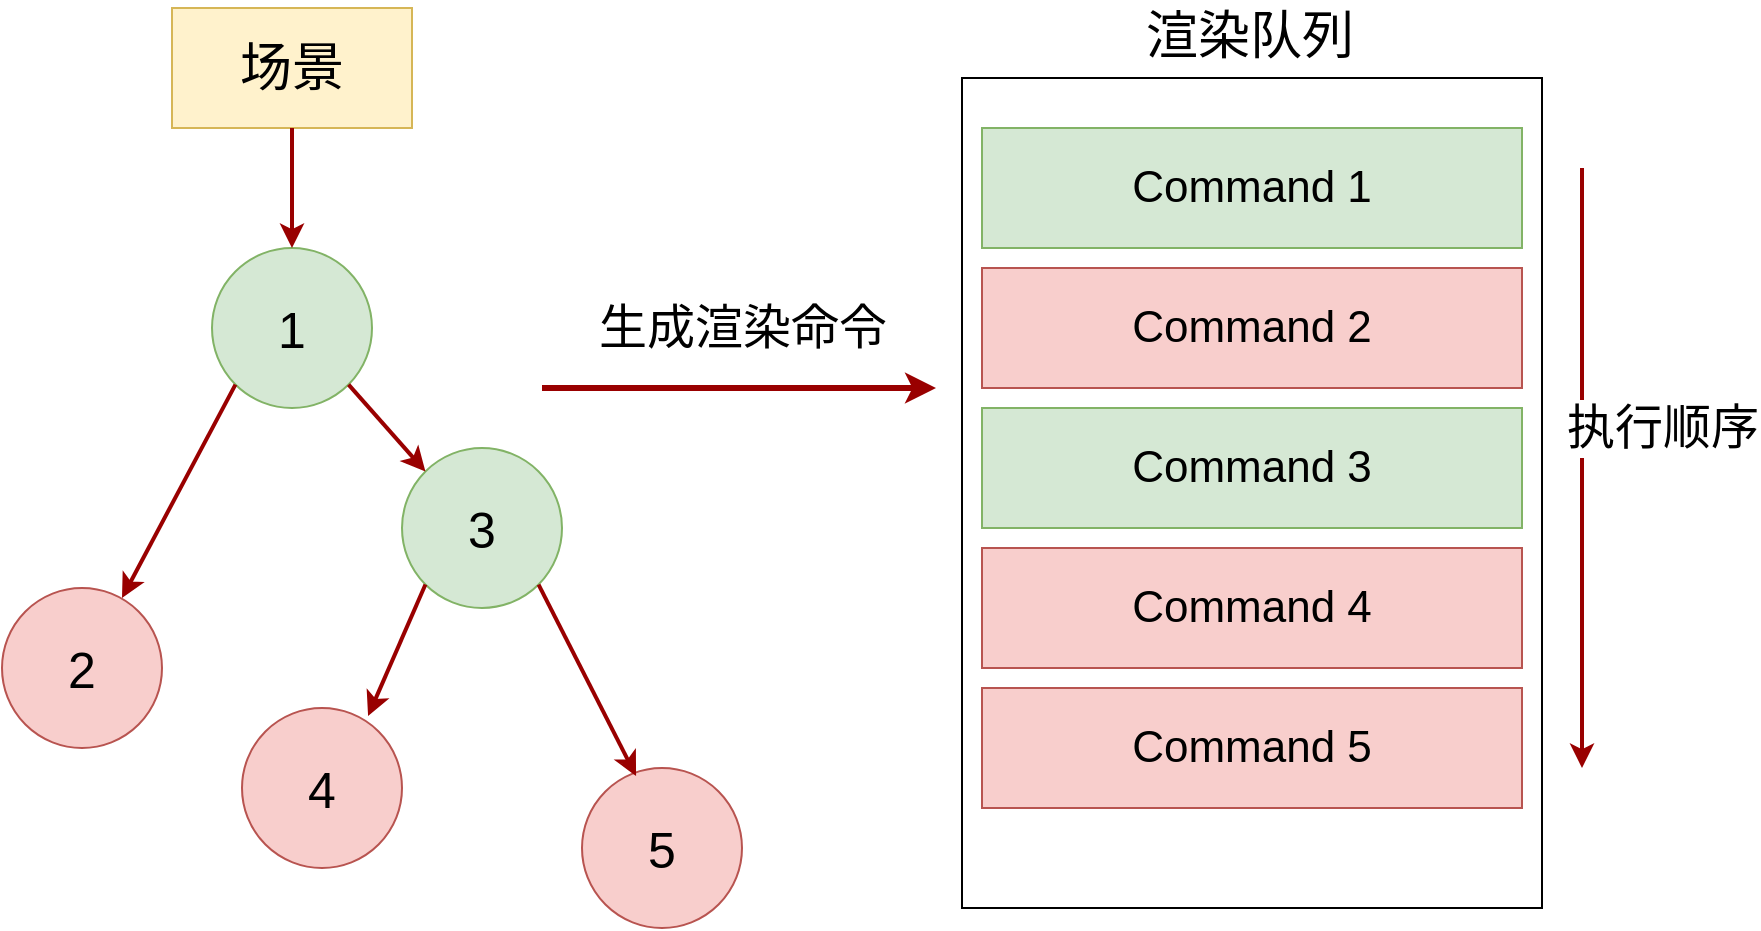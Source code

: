 <mxfile pages="1" version="11.2.5" type="github"><diagram id="aju5griq3ecy1XpdHjGF" name="Page-1"><mxGraphModel dx="1188" dy="833" grid="1" gridSize="10" guides="1" tooltips="1" connect="1" arrows="1" fold="1" page="1" pageScale="1" pageWidth="3300" pageHeight="4681" math="0" shadow="0"><root><mxCell id="0"/><mxCell id="1" parent="0"/><mxCell id="Qk16__Gm_UNY_XwKmPGN-1" value="&lt;font style=&quot;font-size: 26px&quot;&gt;场景&lt;/font&gt;" style="rounded=0;whiteSpace=wrap;html=1;fillColor=#fff2cc;strokeColor=#d6b656;" vertex="1" parent="1"><mxGeometry x="505" y="840" width="120" height="60" as="geometry"/></mxCell><mxCell id="Qk16__Gm_UNY_XwKmPGN-2" value="&lt;font style=&quot;font-size: 25px&quot;&gt;1&lt;/font&gt;" style="ellipse;whiteSpace=wrap;html=1;aspect=fixed;fillColor=#d5e8d4;strokeColor=#82b366;" vertex="1" parent="1"><mxGeometry x="525" y="960" width="80" height="80" as="geometry"/></mxCell><mxCell id="Qk16__Gm_UNY_XwKmPGN-6" style="edgeStyle=none;comic=0;orthogonalLoop=1;jettySize=auto;html=1;exitX=0.5;exitY=1;exitDx=0;exitDy=0;strokeColor=#990000;strokeWidth=2;fontColor=#000000;fontSize=14;entryX=0.5;entryY=0;entryDx=0;entryDy=0;" edge="1" parent="1" source="Qk16__Gm_UNY_XwKmPGN-1" target="Qk16__Gm_UNY_XwKmPGN-2"><mxGeometry relative="1" as="geometry"><mxPoint x="567.5" y="910" as="sourcePoint"/><mxPoint x="567.5" y="1116" as="targetPoint"/></mxGeometry></mxCell><mxCell id="Qk16__Gm_UNY_XwKmPGN-7" value="&lt;font style=&quot;font-size: 25px&quot;&gt;2&lt;/font&gt;" style="ellipse;whiteSpace=wrap;html=1;aspect=fixed;fillColor=#f8cecc;strokeColor=#b85450;" vertex="1" parent="1"><mxGeometry x="420" y="1130" width="80" height="80" as="geometry"/></mxCell><mxCell id="Qk16__Gm_UNY_XwKmPGN-9" style="edgeStyle=none;comic=0;orthogonalLoop=1;jettySize=auto;html=1;exitX=0;exitY=1;exitDx=0;exitDy=0;strokeColor=#990000;strokeWidth=2;fontColor=#000000;fontSize=14;entryX=0.75;entryY=0.063;entryDx=0;entryDy=0;entryPerimeter=0;" edge="1" parent="1" source="Qk16__Gm_UNY_XwKmPGN-2" target="Qk16__Gm_UNY_XwKmPGN-7"><mxGeometry relative="1" as="geometry"><mxPoint x="565" y="1060" as="sourcePoint"/><mxPoint x="565" y="1120" as="targetPoint"/></mxGeometry></mxCell><mxCell id="Qk16__Gm_UNY_XwKmPGN-11" value="&lt;font style=&quot;font-size: 25px&quot;&gt;3&lt;/font&gt;" style="ellipse;whiteSpace=wrap;html=1;aspect=fixed;fillColor=#d5e8d4;strokeColor=#82b366;" vertex="1" parent="1"><mxGeometry x="620" y="1060" width="80" height="80" as="geometry"/></mxCell><mxCell id="Qk16__Gm_UNY_XwKmPGN-13" style="edgeStyle=none;comic=0;orthogonalLoop=1;jettySize=auto;html=1;exitX=1;exitY=1;exitDx=0;exitDy=0;strokeColor=#990000;strokeWidth=2;fontColor=#000000;fontSize=14;entryX=0;entryY=0;entryDx=0;entryDy=0;" edge="1" parent="1" source="Qk16__Gm_UNY_XwKmPGN-2" target="Qk16__Gm_UNY_XwKmPGN-11"><mxGeometry relative="1" as="geometry"><mxPoint x="546.716" y="1038.284" as="sourcePoint"/><mxPoint x="498.284" y="1151.716" as="targetPoint"/></mxGeometry></mxCell><mxCell id="Qk16__Gm_UNY_XwKmPGN-14" value="&lt;font style=&quot;font-size: 25px&quot;&gt;4&lt;/font&gt;" style="ellipse;whiteSpace=wrap;html=1;aspect=fixed;fillColor=#f8cecc;strokeColor=#b85450;" vertex="1" parent="1"><mxGeometry x="540" y="1190" width="80" height="80" as="geometry"/></mxCell><mxCell id="Qk16__Gm_UNY_XwKmPGN-15" value="&lt;font style=&quot;font-size: 25px&quot;&gt;5&lt;/font&gt;" style="ellipse;whiteSpace=wrap;html=1;aspect=fixed;fillColor=#f8cecc;strokeColor=#b85450;" vertex="1" parent="1"><mxGeometry x="710" y="1220" width="80" height="80" as="geometry"/></mxCell><mxCell id="Qk16__Gm_UNY_XwKmPGN-16" style="edgeStyle=none;comic=0;orthogonalLoop=1;jettySize=auto;html=1;exitX=0;exitY=1;exitDx=0;exitDy=0;strokeColor=#990000;strokeWidth=2;fontColor=#000000;fontSize=14;entryX=0.788;entryY=0.05;entryDx=0;entryDy=0;entryPerimeter=0;" edge="1" parent="1" source="Qk16__Gm_UNY_XwKmPGN-11" target="Qk16__Gm_UNY_XwKmPGN-14"><mxGeometry relative="1" as="geometry"><mxPoint x="630.784" y="1139.784" as="sourcePoint"/><mxPoint x="669.216" y="1183.216" as="targetPoint"/></mxGeometry></mxCell><mxCell id="Qk16__Gm_UNY_XwKmPGN-17" style="edgeStyle=none;comic=0;orthogonalLoop=1;jettySize=auto;html=1;exitX=1;exitY=1;exitDx=0;exitDy=0;strokeColor=#990000;strokeWidth=2;fontColor=#000000;fontSize=14;entryX=0.338;entryY=0.05;entryDx=0;entryDy=0;entryPerimeter=0;" edge="1" parent="1" source="Qk16__Gm_UNY_XwKmPGN-11" target="Qk16__Gm_UNY_XwKmPGN-15"><mxGeometry relative="1" as="geometry"><mxPoint x="710.784" y="1159.784" as="sourcePoint"/><mxPoint x="749.216" y="1203.216" as="targetPoint"/></mxGeometry></mxCell><mxCell id="Qk16__Gm_UNY_XwKmPGN-18" style="edgeStyle=none;comic=0;orthogonalLoop=1;jettySize=auto;html=1;strokeColor=#990000;strokeWidth=3;fontColor=#000000;fontSize=14;" edge="1" parent="1"><mxGeometry relative="1" as="geometry"><mxPoint x="690" y="1030" as="sourcePoint"/><mxPoint x="887" y="1030" as="targetPoint"/></mxGeometry></mxCell><mxCell id="Qk16__Gm_UNY_XwKmPGN-35" value="&lt;font style=&quot;font-size: 24px&quot;&gt;生成渲染命令&lt;/font&gt;" style="text;html=1;resizable=0;points=[];align=center;verticalAlign=middle;labelBackgroundColor=#ffffff;" vertex="1" connectable="0" parent="Qk16__Gm_UNY_XwKmPGN-18"><mxGeometry x="-0.356" y="-2" relative="1" as="geometry"><mxPoint x="36" y="-32" as="offset"/></mxGeometry></mxCell><mxCell id="Qk16__Gm_UNY_XwKmPGN-19" value="&lt;span style=&quot;font-size: 26px&quot;&gt;渲染队列&lt;/span&gt;" style="text;html=1;resizable=0;points=[];autosize=1;align=left;verticalAlign=top;spacingTop=-4;" vertex="1" parent="1"><mxGeometry x="990" y="836" width="120" height="20" as="geometry"/></mxCell><mxCell id="Qk16__Gm_UNY_XwKmPGN-21" value="" style="whiteSpace=wrap;html=1;" vertex="1" parent="1"><mxGeometry x="900" y="875" width="290" height="415" as="geometry"/></mxCell><mxCell id="Qk16__Gm_UNY_XwKmPGN-22" value="&lt;font&gt;&lt;span style=&quot;font-size: 22px&quot;&gt;Command 1&lt;/span&gt;&lt;/font&gt;" style="rounded=0;whiteSpace=wrap;html=1;fillColor=#d5e8d4;strokeColor=#82b366;fontStyle=0" vertex="1" parent="1"><mxGeometry x="910" y="900" width="270" height="60" as="geometry"/></mxCell><mxCell id="Qk16__Gm_UNY_XwKmPGN-23" value="&lt;font&gt;&lt;span style=&quot;font-size: 22px&quot;&gt;Command 2&lt;/span&gt;&lt;/font&gt;" style="rounded=0;whiteSpace=wrap;html=1;fillColor=#f8cecc;strokeColor=#b85450;fontStyle=0" vertex="1" parent="1"><mxGeometry x="910" y="970" width="270" height="60" as="geometry"/></mxCell><mxCell id="Qk16__Gm_UNY_XwKmPGN-26" value="&lt;font&gt;&lt;span style=&quot;font-size: 22px&quot;&gt;Command 3&lt;/span&gt;&lt;/font&gt;" style="rounded=0;whiteSpace=wrap;html=1;fillColor=#d5e8d4;strokeColor=#82b366;fontStyle=0" vertex="1" parent="1"><mxGeometry x="910" y="1040" width="270" height="60" as="geometry"/></mxCell><mxCell id="Qk16__Gm_UNY_XwKmPGN-27" value="&lt;font&gt;&lt;span style=&quot;font-size: 22px&quot;&gt;Command 4&lt;br&gt;&lt;/span&gt;&lt;/font&gt;" style="rounded=0;whiteSpace=wrap;html=1;fillColor=#f8cecc;strokeColor=#b85450;fontStyle=0" vertex="1" parent="1"><mxGeometry x="910" y="1110" width="270" height="60" as="geometry"/></mxCell><mxCell id="Qk16__Gm_UNY_XwKmPGN-29" value="&lt;font&gt;&lt;span style=&quot;font-size: 22px&quot;&gt;Command 5&lt;/span&gt;&lt;/font&gt;" style="rounded=0;whiteSpace=wrap;html=1;fillColor=#f8cecc;strokeColor=#b85450;fontStyle=0" vertex="1" parent="1"><mxGeometry x="910" y="1180" width="270" height="60" as="geometry"/></mxCell><mxCell id="Qk16__Gm_UNY_XwKmPGN-32" style="edgeStyle=none;comic=0;orthogonalLoop=1;jettySize=auto;html=1;strokeColor=#990000;strokeWidth=2;fontColor=#000000;fontSize=14;" edge="1" parent="1"><mxGeometry relative="1" as="geometry"><mxPoint x="1210" y="920" as="sourcePoint"/><mxPoint x="1210" y="1220" as="targetPoint"/></mxGeometry></mxCell><mxCell id="Qk16__Gm_UNY_XwKmPGN-34" value="&lt;font style=&quot;font-size: 24px&quot;&gt;执行顺序&lt;/font&gt;" style="text;html=1;resizable=0;points=[];align=center;verticalAlign=middle;labelBackgroundColor=#ffffff;" vertex="1" connectable="0" parent="Qk16__Gm_UNY_XwKmPGN-32"><mxGeometry x="-0.109" relative="1" as="geometry"><mxPoint x="40" y="-3.5" as="offset"/></mxGeometry></mxCell></root></mxGraphModel></diagram></mxfile>